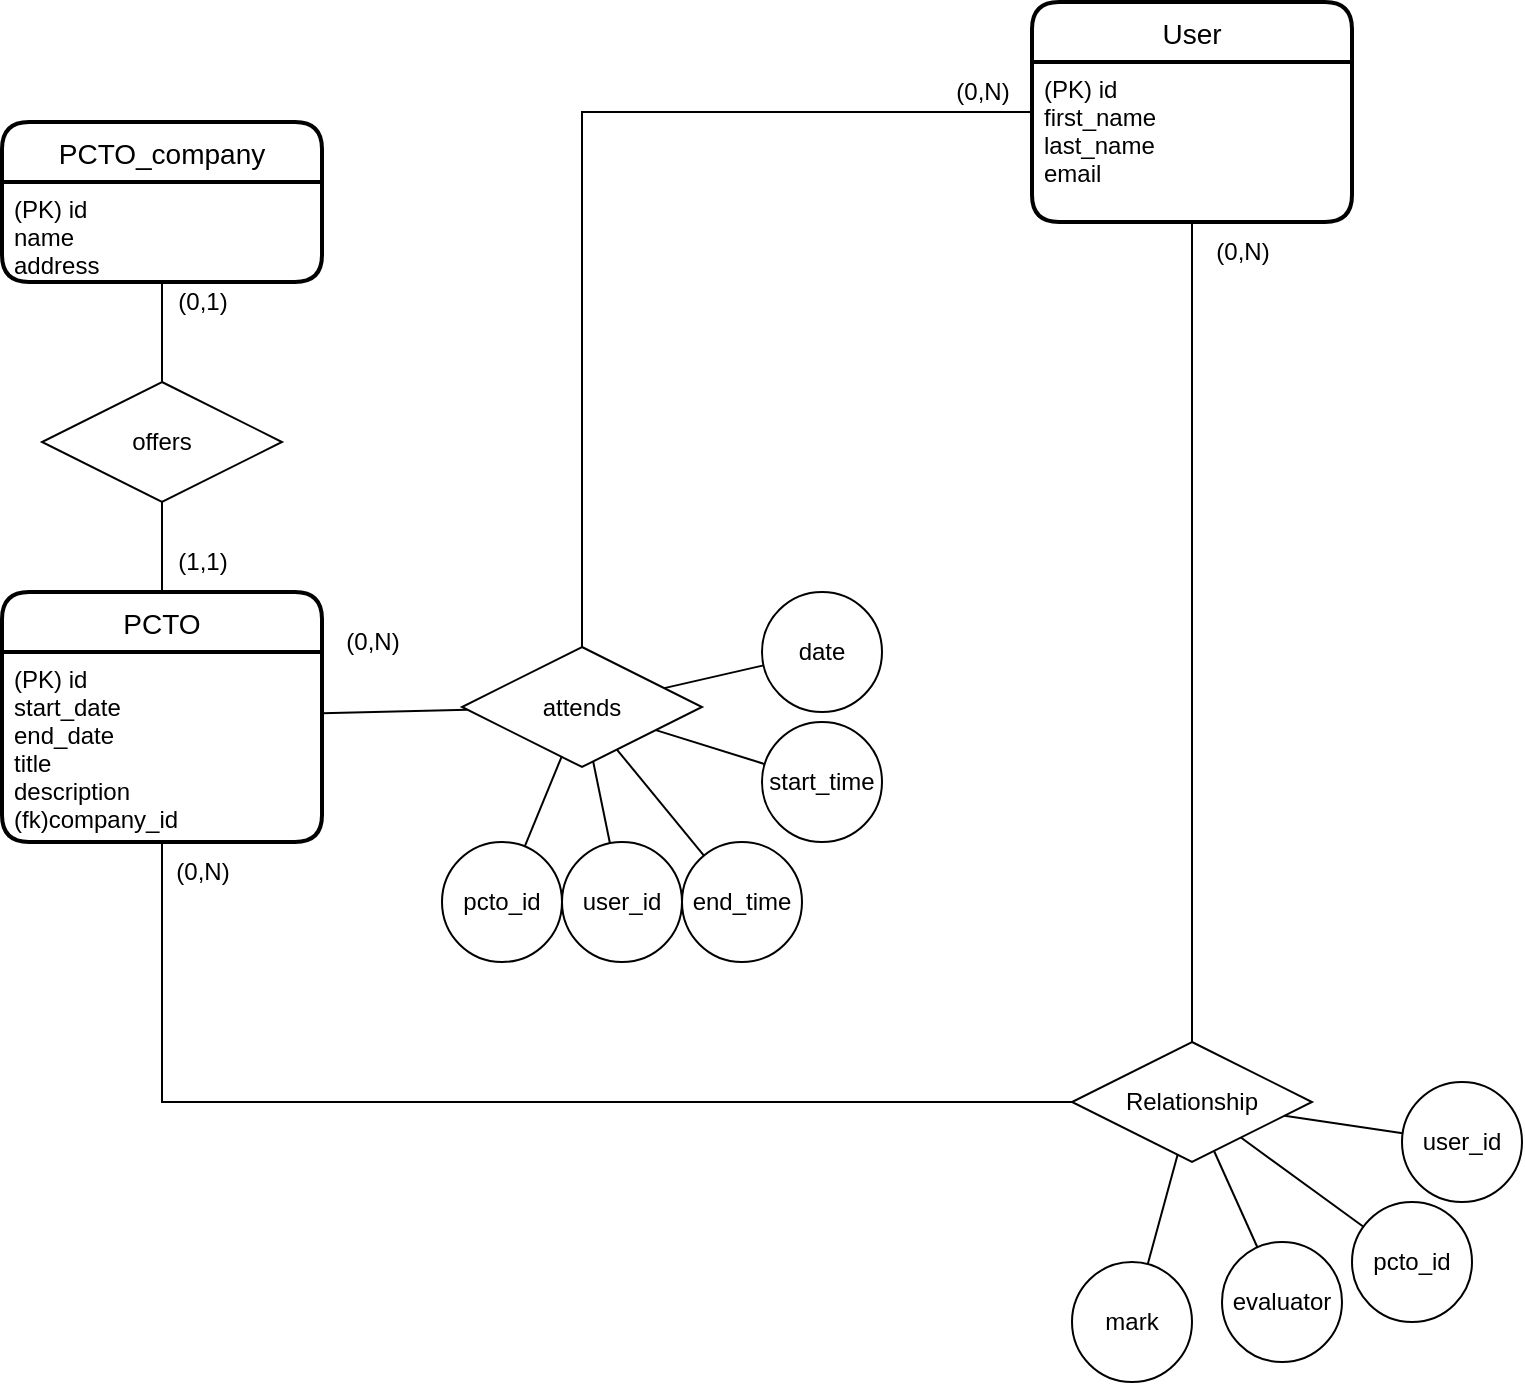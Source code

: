 <mxfile version="20.4.0" type="google"><diagram id="R2lEEEUBdFMjLlhIrx00" name="Page-1"><mxGraphModel grid="1" page="1" gridSize="10" guides="1" tooltips="1" connect="1" arrows="1" fold="1" pageScale="1" pageWidth="850" pageHeight="1100" math="0" shadow="0" extFonts="Permanent Marker^https://fonts.googleapis.com/css?family=Permanent+Marker"><root><mxCell id="0"/><mxCell id="1" parent="0"/><mxCell id="pqSNt1Kc3PdMJfKdZGsK-1" value="User" style="swimlane;childLayout=stackLayout;horizontal=1;startSize=30;horizontalStack=0;rounded=1;fontSize=14;fontStyle=0;strokeWidth=2;resizeParent=0;resizeLast=1;shadow=0;dashed=0;align=center;" vertex="1" parent="1"><mxGeometry x="545" y="30" width="160" height="110" as="geometry"/></mxCell><mxCell id="pqSNt1Kc3PdMJfKdZGsK-2" value="(PK) id&#10;first_name&#10;last_name&#10;email&#10;" style="align=left;strokeColor=none;fillColor=none;spacingLeft=4;fontSize=12;verticalAlign=top;resizable=0;rotatable=0;part=1;" vertex="1" parent="pqSNt1Kc3PdMJfKdZGsK-1"><mxGeometry y="30" width="160" height="80" as="geometry"/></mxCell><mxCell id="pqSNt1Kc3PdMJfKdZGsK-4" value="PCTO_company" style="swimlane;childLayout=stackLayout;horizontal=1;startSize=30;horizontalStack=0;rounded=1;fontSize=14;fontStyle=0;strokeWidth=2;resizeParent=0;resizeLast=1;shadow=0;dashed=0;align=center;" vertex="1" parent="1"><mxGeometry x="30" y="90" width="160" height="80" as="geometry"/></mxCell><mxCell id="pqSNt1Kc3PdMJfKdZGsK-5" value="(PK) id&#10;name&#10;address" style="align=left;strokeColor=none;fillColor=none;spacingLeft=4;fontSize=12;verticalAlign=top;resizable=0;rotatable=0;part=1;" vertex="1" parent="pqSNt1Kc3PdMJfKdZGsK-4"><mxGeometry y="30" width="160" height="50" as="geometry"/></mxCell><mxCell id="pqSNt1Kc3PdMJfKdZGsK-6" value="PCTO" style="swimlane;childLayout=stackLayout;horizontal=1;startSize=30;horizontalStack=0;rounded=1;fontSize=14;fontStyle=0;strokeWidth=2;resizeParent=0;resizeLast=1;shadow=0;dashed=0;align=center;" vertex="1" parent="1"><mxGeometry x="30" y="325" width="160" height="125" as="geometry"/></mxCell><mxCell id="pqSNt1Kc3PdMJfKdZGsK-7" value="(PK) id&#10;start_date&#10;end_date&#10;title&#10;description&#10;(fk)company_id&#10;" style="align=left;strokeColor=none;fillColor=none;spacingLeft=4;fontSize=12;verticalAlign=top;resizable=0;rotatable=0;part=1;" vertex="1" parent="pqSNt1Kc3PdMJfKdZGsK-6"><mxGeometry y="30" width="160" height="95" as="geometry"/></mxCell><mxCell id="pqSNt1Kc3PdMJfKdZGsK-18" value="attends" style="shape=rhombus;perimeter=rhombusPerimeter;whiteSpace=wrap;html=1;align=center;" vertex="1" parent="1"><mxGeometry x="260" y="352.5" width="120" height="60" as="geometry"/></mxCell><mxCell id="A4w5zOm71Ke8L51k00Q7-21" value="offers" style="shape=rhombus;perimeter=rhombusPerimeter;whiteSpace=wrap;html=1;align=center;" vertex="1" parent="1"><mxGeometry x="50" y="220" width="120" height="60" as="geometry"/></mxCell><mxCell id="A4w5zOm71Ke8L51k00Q7-22" value="" style="endArrow=none;html=1;rounded=0;" edge="1" parent="1" source="A4w5zOm71Ke8L51k00Q7-21" target="pqSNt1Kc3PdMJfKdZGsK-4"><mxGeometry width="50" height="50" relative="1" as="geometry"><mxPoint x="400" y="500" as="sourcePoint"/><mxPoint x="450" y="450" as="targetPoint"/></mxGeometry></mxCell><mxCell id="A4w5zOm71Ke8L51k00Q7-23" value="" style="endArrow=none;html=1;rounded=0;" edge="1" parent="1" source="pqSNt1Kc3PdMJfKdZGsK-6" target="A4w5zOm71Ke8L51k00Q7-21"><mxGeometry width="50" height="50" relative="1" as="geometry"><mxPoint x="400" y="500" as="sourcePoint"/><mxPoint x="450" y="450" as="targetPoint"/></mxGeometry></mxCell><mxCell id="EaXyLqMypQOBdSBUtmxD-1" value="(0,1)" style="text;html=1;align=center;verticalAlign=middle;resizable=0;points=[];autosize=1;strokeColor=none;fillColor=none;" vertex="1" parent="1"><mxGeometry x="105" y="165" width="50" height="30" as="geometry"/></mxCell><mxCell id="EaXyLqMypQOBdSBUtmxD-3" value="(1,1)" style="text;html=1;align=center;verticalAlign=middle;resizable=0;points=[];autosize=1;strokeColor=none;fillColor=none;" vertex="1" parent="1"><mxGeometry x="105" y="295" width="50" height="30" as="geometry"/></mxCell><mxCell id="b-XNm3-TquyZDy3tePQq-1" value="" style="endArrow=none;html=1;rounded=0;" edge="1" parent="1" source="pqSNt1Kc3PdMJfKdZGsK-18" target="pqSNt1Kc3PdMJfKdZGsK-1"><mxGeometry width="50" height="50" relative="1" as="geometry"><mxPoint x="520" y="550" as="sourcePoint"/><mxPoint x="570" y="500" as="targetPoint"/><Array as="points"><mxPoint x="320" y="85"/></Array></mxGeometry></mxCell><mxCell id="b-XNm3-TquyZDy3tePQq-2" value="" style="endArrow=none;html=1;rounded=0;" edge="1" parent="1" source="pqSNt1Kc3PdMJfKdZGsK-18" target="pqSNt1Kc3PdMJfKdZGsK-6"><mxGeometry width="50" height="50" relative="1" as="geometry"><mxPoint x="520" y="550" as="sourcePoint"/><mxPoint x="570" y="500" as="targetPoint"/></mxGeometry></mxCell><mxCell id="b-XNm3-TquyZDy3tePQq-3" value="(0,N)" style="text;html=1;align=center;verticalAlign=middle;resizable=0;points=[];autosize=1;strokeColor=none;fillColor=none;" vertex="1" parent="1"><mxGeometry x="190" y="335" width="50" height="30" as="geometry"/></mxCell><mxCell id="b-XNm3-TquyZDy3tePQq-4" value="(0,N)" style="text;html=1;align=center;verticalAlign=middle;resizable=0;points=[];autosize=1;strokeColor=none;fillColor=none;" vertex="1" parent="1"><mxGeometry x="495" y="60" width="50" height="30" as="geometry"/></mxCell><mxCell id="QiusfXNnSFGWxrum2VyN-2" value="date" style="ellipse;whiteSpace=wrap;html=1;aspect=fixed;" vertex="1" parent="1"><mxGeometry x="410" y="325" width="60" height="60" as="geometry"/></mxCell><mxCell id="QiusfXNnSFGWxrum2VyN-3" value="start_time" style="ellipse;whiteSpace=wrap;html=1;aspect=fixed;" vertex="1" parent="1"><mxGeometry x="410" y="390" width="60" height="60" as="geometry"/></mxCell><mxCell id="QiusfXNnSFGWxrum2VyN-4" value="end_time" style="ellipse;whiteSpace=wrap;html=1;aspect=fixed;" vertex="1" parent="1"><mxGeometry x="370" y="450" width="60" height="60" as="geometry"/></mxCell><mxCell id="QiusfXNnSFGWxrum2VyN-5" value="user_id" style="ellipse;whiteSpace=wrap;html=1;aspect=fixed;" vertex="1" parent="1"><mxGeometry x="310" y="450" width="60" height="60" as="geometry"/></mxCell><mxCell id="QiusfXNnSFGWxrum2VyN-6" value="pcto_id" style="ellipse;whiteSpace=wrap;html=1;aspect=fixed;" vertex="1" parent="1"><mxGeometry x="250" y="450" width="60" height="60" as="geometry"/></mxCell><mxCell id="QiusfXNnSFGWxrum2VyN-7" value="" style="endArrow=none;html=1;rounded=0;" edge="1" parent="1" source="pqSNt1Kc3PdMJfKdZGsK-18" target="QiusfXNnSFGWxrum2VyN-2"><mxGeometry width="50" height="50" relative="1" as="geometry"><mxPoint x="400" y="420" as="sourcePoint"/><mxPoint x="450" y="370" as="targetPoint"/></mxGeometry></mxCell><mxCell id="QiusfXNnSFGWxrum2VyN-9" value="" style="endArrow=none;html=1;rounded=0;" edge="1" parent="1" source="pqSNt1Kc3PdMJfKdZGsK-18" target="QiusfXNnSFGWxrum2VyN-3"><mxGeometry width="50" height="50" relative="1" as="geometry"><mxPoint x="371.067" y="383.034" as="sourcePoint"/><mxPoint x="420.732" y="371.585" as="targetPoint"/></mxGeometry></mxCell><mxCell id="QiusfXNnSFGWxrum2VyN-10" value="" style="endArrow=none;html=1;rounded=0;" edge="1" parent="1" source="pqSNt1Kc3PdMJfKdZGsK-18" target="QiusfXNnSFGWxrum2VyN-4"><mxGeometry width="50" height="50" relative="1" as="geometry"><mxPoint x="381.067" y="393.034" as="sourcePoint"/><mxPoint x="430.732" y="381.585" as="targetPoint"/></mxGeometry></mxCell><mxCell id="QiusfXNnSFGWxrum2VyN-11" value="" style="endArrow=none;html=1;rounded=0;" edge="1" parent="1" source="pqSNt1Kc3PdMJfKdZGsK-18" target="QiusfXNnSFGWxrum2VyN-5"><mxGeometry width="50" height="50" relative="1" as="geometry"><mxPoint x="391.067" y="403.034" as="sourcePoint"/><mxPoint x="440.732" y="391.585" as="targetPoint"/></mxGeometry></mxCell><mxCell id="QiusfXNnSFGWxrum2VyN-12" value="" style="endArrow=none;html=1;rounded=0;" edge="1" parent="1" source="pqSNt1Kc3PdMJfKdZGsK-18" target="QiusfXNnSFGWxrum2VyN-6"><mxGeometry width="50" height="50" relative="1" as="geometry"><mxPoint x="401.067" y="413.034" as="sourcePoint"/><mxPoint x="450.732" y="401.585" as="targetPoint"/></mxGeometry></mxCell><mxCell id="QiusfXNnSFGWxrum2VyN-13" value="Relationship" style="shape=rhombus;perimeter=rhombusPerimeter;whiteSpace=wrap;html=1;align=center;" vertex="1" parent="1"><mxGeometry x="565" y="550" width="120" height="60" as="geometry"/></mxCell><mxCell id="QiusfXNnSFGWxrum2VyN-14" value="" style="endArrow=none;html=1;rounded=0;" edge="1" parent="1" source="QiusfXNnSFGWxrum2VyN-13" target="pqSNt1Kc3PdMJfKdZGsK-1"><mxGeometry width="50" height="50" relative="1" as="geometry"><mxPoint x="570" y="325" as="sourcePoint"/><mxPoint x="620" y="275" as="targetPoint"/></mxGeometry></mxCell><mxCell id="QiusfXNnSFGWxrum2VyN-16" value="" style="endArrow=none;html=1;rounded=0;" edge="1" parent="1" source="pqSNt1Kc3PdMJfKdZGsK-6" target="QiusfXNnSFGWxrum2VyN-13"><mxGeometry width="50" height="50" relative="1" as="geometry"><mxPoint x="100" y="570" as="sourcePoint"/><mxPoint x="400" y="580" as="targetPoint"/><Array as="points"><mxPoint x="110" y="580"/></Array></mxGeometry></mxCell><mxCell id="kbkbwpOFUt3cE8PjX7Ts-1" value="user_id" style="ellipse;whiteSpace=wrap;html=1;aspect=fixed;" vertex="1" parent="1"><mxGeometry x="730" y="570" width="60" height="60" as="geometry"/></mxCell><mxCell id="kbkbwpOFUt3cE8PjX7Ts-2" value="pcto_id" style="ellipse;whiteSpace=wrap;html=1;aspect=fixed;" vertex="1" parent="1"><mxGeometry x="705" y="630" width="60" height="60" as="geometry"/></mxCell><mxCell id="kbkbwpOFUt3cE8PjX7Ts-3" value="evaluator" style="ellipse;whiteSpace=wrap;html=1;aspect=fixed;" vertex="1" parent="1"><mxGeometry x="640" y="650" width="60" height="60" as="geometry"/></mxCell><mxCell id="kbkbwpOFUt3cE8PjX7Ts-4" value="mark" style="ellipse;whiteSpace=wrap;html=1;aspect=fixed;" vertex="1" parent="1"><mxGeometry x="565" y="660" width="60" height="60" as="geometry"/></mxCell><mxCell id="kbkbwpOFUt3cE8PjX7Ts-6" value="" style="endArrow=none;html=1;rounded=0;" edge="1" parent="1" source="QiusfXNnSFGWxrum2VyN-13" target="kbkbwpOFUt3cE8PjX7Ts-4"><mxGeometry width="50" height="50" relative="1" as="geometry"><mxPoint x="371.067" y="383.034" as="sourcePoint"/><mxPoint x="420.732" y="371.585" as="targetPoint"/></mxGeometry></mxCell><mxCell id="kbkbwpOFUt3cE8PjX7Ts-7" value="" style="endArrow=none;html=1;rounded=0;" edge="1" parent="1" source="QiusfXNnSFGWxrum2VyN-13" target="kbkbwpOFUt3cE8PjX7Ts-3"><mxGeometry width="50" height="50" relative="1" as="geometry"><mxPoint x="627.8" y="616.4" as="sourcePoint"/><mxPoint x="612.894" y="671.057" as="targetPoint"/></mxGeometry></mxCell><mxCell id="kbkbwpOFUt3cE8PjX7Ts-8" value="" style="endArrow=none;html=1;rounded=0;" edge="1" parent="1" source="QiusfXNnSFGWxrum2VyN-13" target="kbkbwpOFUt3cE8PjX7Ts-1"><mxGeometry width="50" height="50" relative="1" as="geometry"><mxPoint x="637.8" y="626.4" as="sourcePoint"/><mxPoint x="622.894" y="681.057" as="targetPoint"/></mxGeometry></mxCell><mxCell id="kbkbwpOFUt3cE8PjX7Ts-9" value="" style="endArrow=none;html=1;rounded=0;" edge="1" parent="1" source="QiusfXNnSFGWxrum2VyN-13" target="kbkbwpOFUt3cE8PjX7Ts-2"><mxGeometry width="50" height="50" relative="1" as="geometry"><mxPoint x="647.8" y="636.4" as="sourcePoint"/><mxPoint x="632.894" y="691.057" as="targetPoint"/></mxGeometry></mxCell><mxCell id="kbkbwpOFUt3cE8PjX7Ts-10" value="(0,N)" style="text;html=1;align=center;verticalAlign=middle;resizable=0;points=[];autosize=1;strokeColor=none;fillColor=none;" vertex="1" parent="1"><mxGeometry x="625" y="140" width="50" height="30" as="geometry"/></mxCell><mxCell id="kbkbwpOFUt3cE8PjX7Ts-11" value="(0,N)" style="text;html=1;align=center;verticalAlign=middle;resizable=0;points=[];autosize=1;strokeColor=none;fillColor=none;" vertex="1" parent="1"><mxGeometry x="105" y="450" width="50" height="30" as="geometry"/></mxCell></root></mxGraphModel></diagram></mxfile>